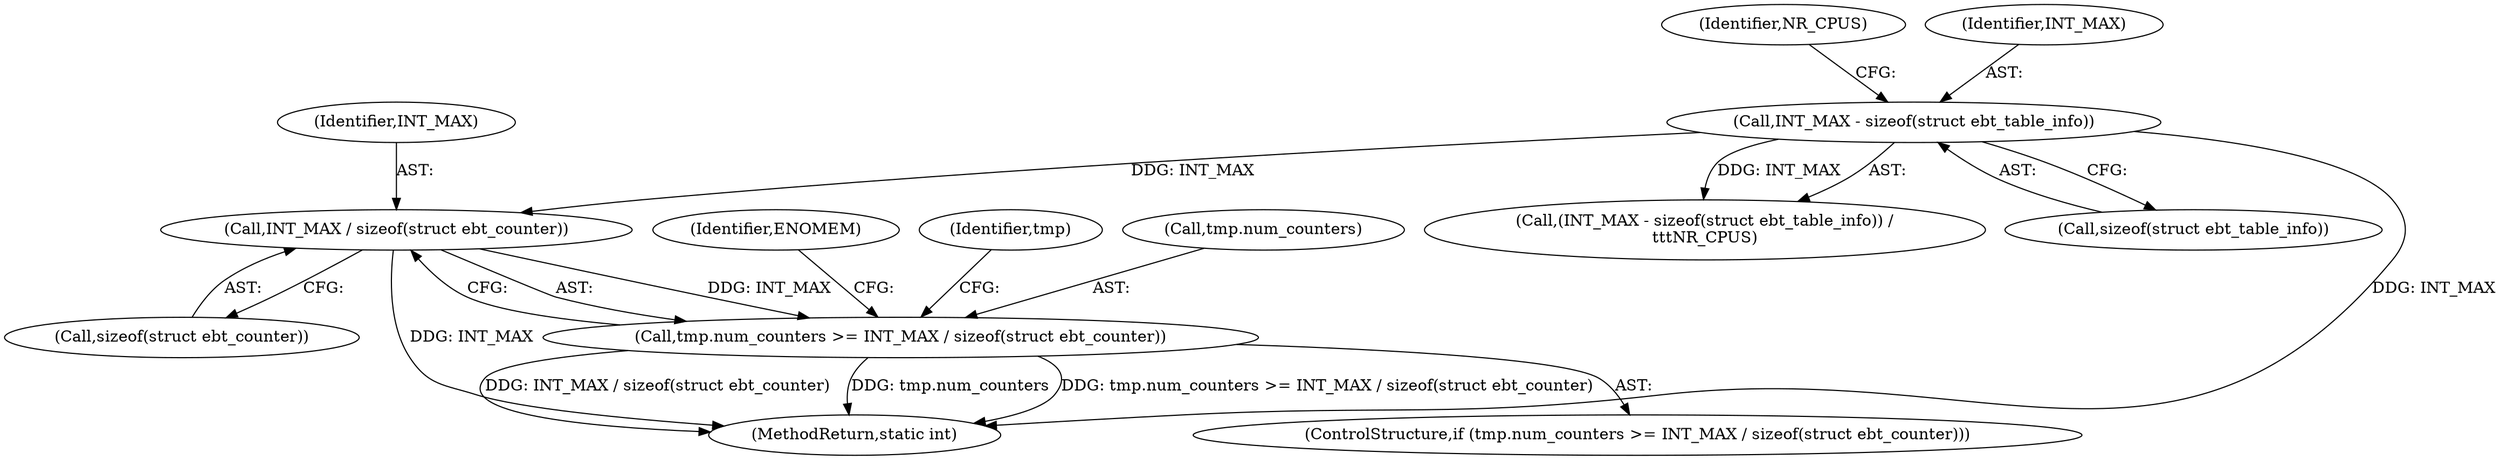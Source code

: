 digraph "0_linux_d846f71195d57b0bbb143382647c2c6638b04c5a@API" {
"1000173" [label="(Call,INT_MAX / sizeof(struct ebt_counter))"];
"1000157" [label="(Call,INT_MAX - sizeof(struct ebt_table_info))"];
"1000169" [label="(Call,tmp.num_counters >= INT_MAX / sizeof(struct ebt_counter))"];
"1000161" [label="(Identifier,NR_CPUS)"];
"1000285" [label="(MethodReturn,static int)"];
"1000175" [label="(Call,sizeof(struct ebt_counter))"];
"1000157" [label="(Call,INT_MAX - sizeof(struct ebt_table_info))"];
"1000179" [label="(Identifier,ENOMEM)"];
"1000159" [label="(Call,sizeof(struct ebt_table_info))"];
"1000183" [label="(Identifier,tmp)"];
"1000156" [label="(Call,(INT_MAX - sizeof(struct ebt_table_info)) /\n\t\t\tNR_CPUS)"];
"1000174" [label="(Identifier,INT_MAX)"];
"1000169" [label="(Call,tmp.num_counters >= INT_MAX / sizeof(struct ebt_counter))"];
"1000158" [label="(Identifier,INT_MAX)"];
"1000168" [label="(ControlStructure,if (tmp.num_counters >= INT_MAX / sizeof(struct ebt_counter)))"];
"1000173" [label="(Call,INT_MAX / sizeof(struct ebt_counter))"];
"1000170" [label="(Call,tmp.num_counters)"];
"1000173" -> "1000169"  [label="AST: "];
"1000173" -> "1000175"  [label="CFG: "];
"1000174" -> "1000173"  [label="AST: "];
"1000175" -> "1000173"  [label="AST: "];
"1000169" -> "1000173"  [label="CFG: "];
"1000173" -> "1000285"  [label="DDG: INT_MAX"];
"1000173" -> "1000169"  [label="DDG: INT_MAX"];
"1000157" -> "1000173"  [label="DDG: INT_MAX"];
"1000157" -> "1000156"  [label="AST: "];
"1000157" -> "1000159"  [label="CFG: "];
"1000158" -> "1000157"  [label="AST: "];
"1000159" -> "1000157"  [label="AST: "];
"1000161" -> "1000157"  [label="CFG: "];
"1000157" -> "1000285"  [label="DDG: INT_MAX"];
"1000157" -> "1000156"  [label="DDG: INT_MAX"];
"1000169" -> "1000168"  [label="AST: "];
"1000170" -> "1000169"  [label="AST: "];
"1000179" -> "1000169"  [label="CFG: "];
"1000183" -> "1000169"  [label="CFG: "];
"1000169" -> "1000285"  [label="DDG: tmp.num_counters >= INT_MAX / sizeof(struct ebt_counter)"];
"1000169" -> "1000285"  [label="DDG: INT_MAX / sizeof(struct ebt_counter)"];
"1000169" -> "1000285"  [label="DDG: tmp.num_counters"];
}
